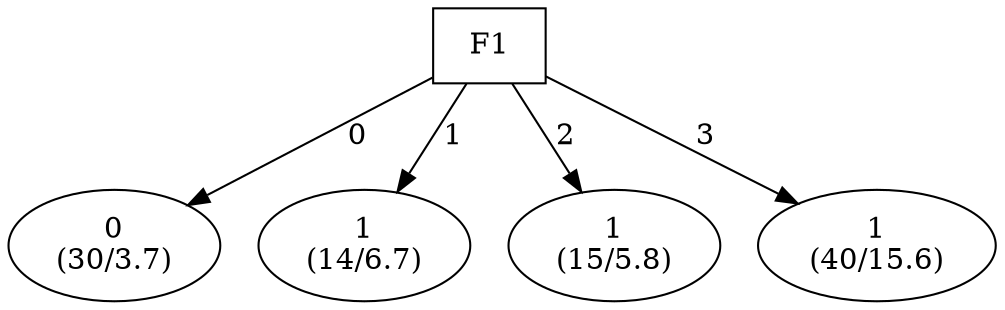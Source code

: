 digraph YaDT {
n0 [ shape=box, label="F1\n"]
n0 -> n1 [label="0"]
n1 [ shape=ellipse, label="0\n(30/3.7)"]
n0 -> n2 [label="1"]
n2 [ shape=ellipse, label="1\n(14/6.7)"]
n0 -> n3 [label="2"]
n3 [ shape=ellipse, label="1\n(15/5.8)"]
n0 -> n4 [label="3"]
n4 [ shape=ellipse, label="1\n(40/15.6)"]
}
